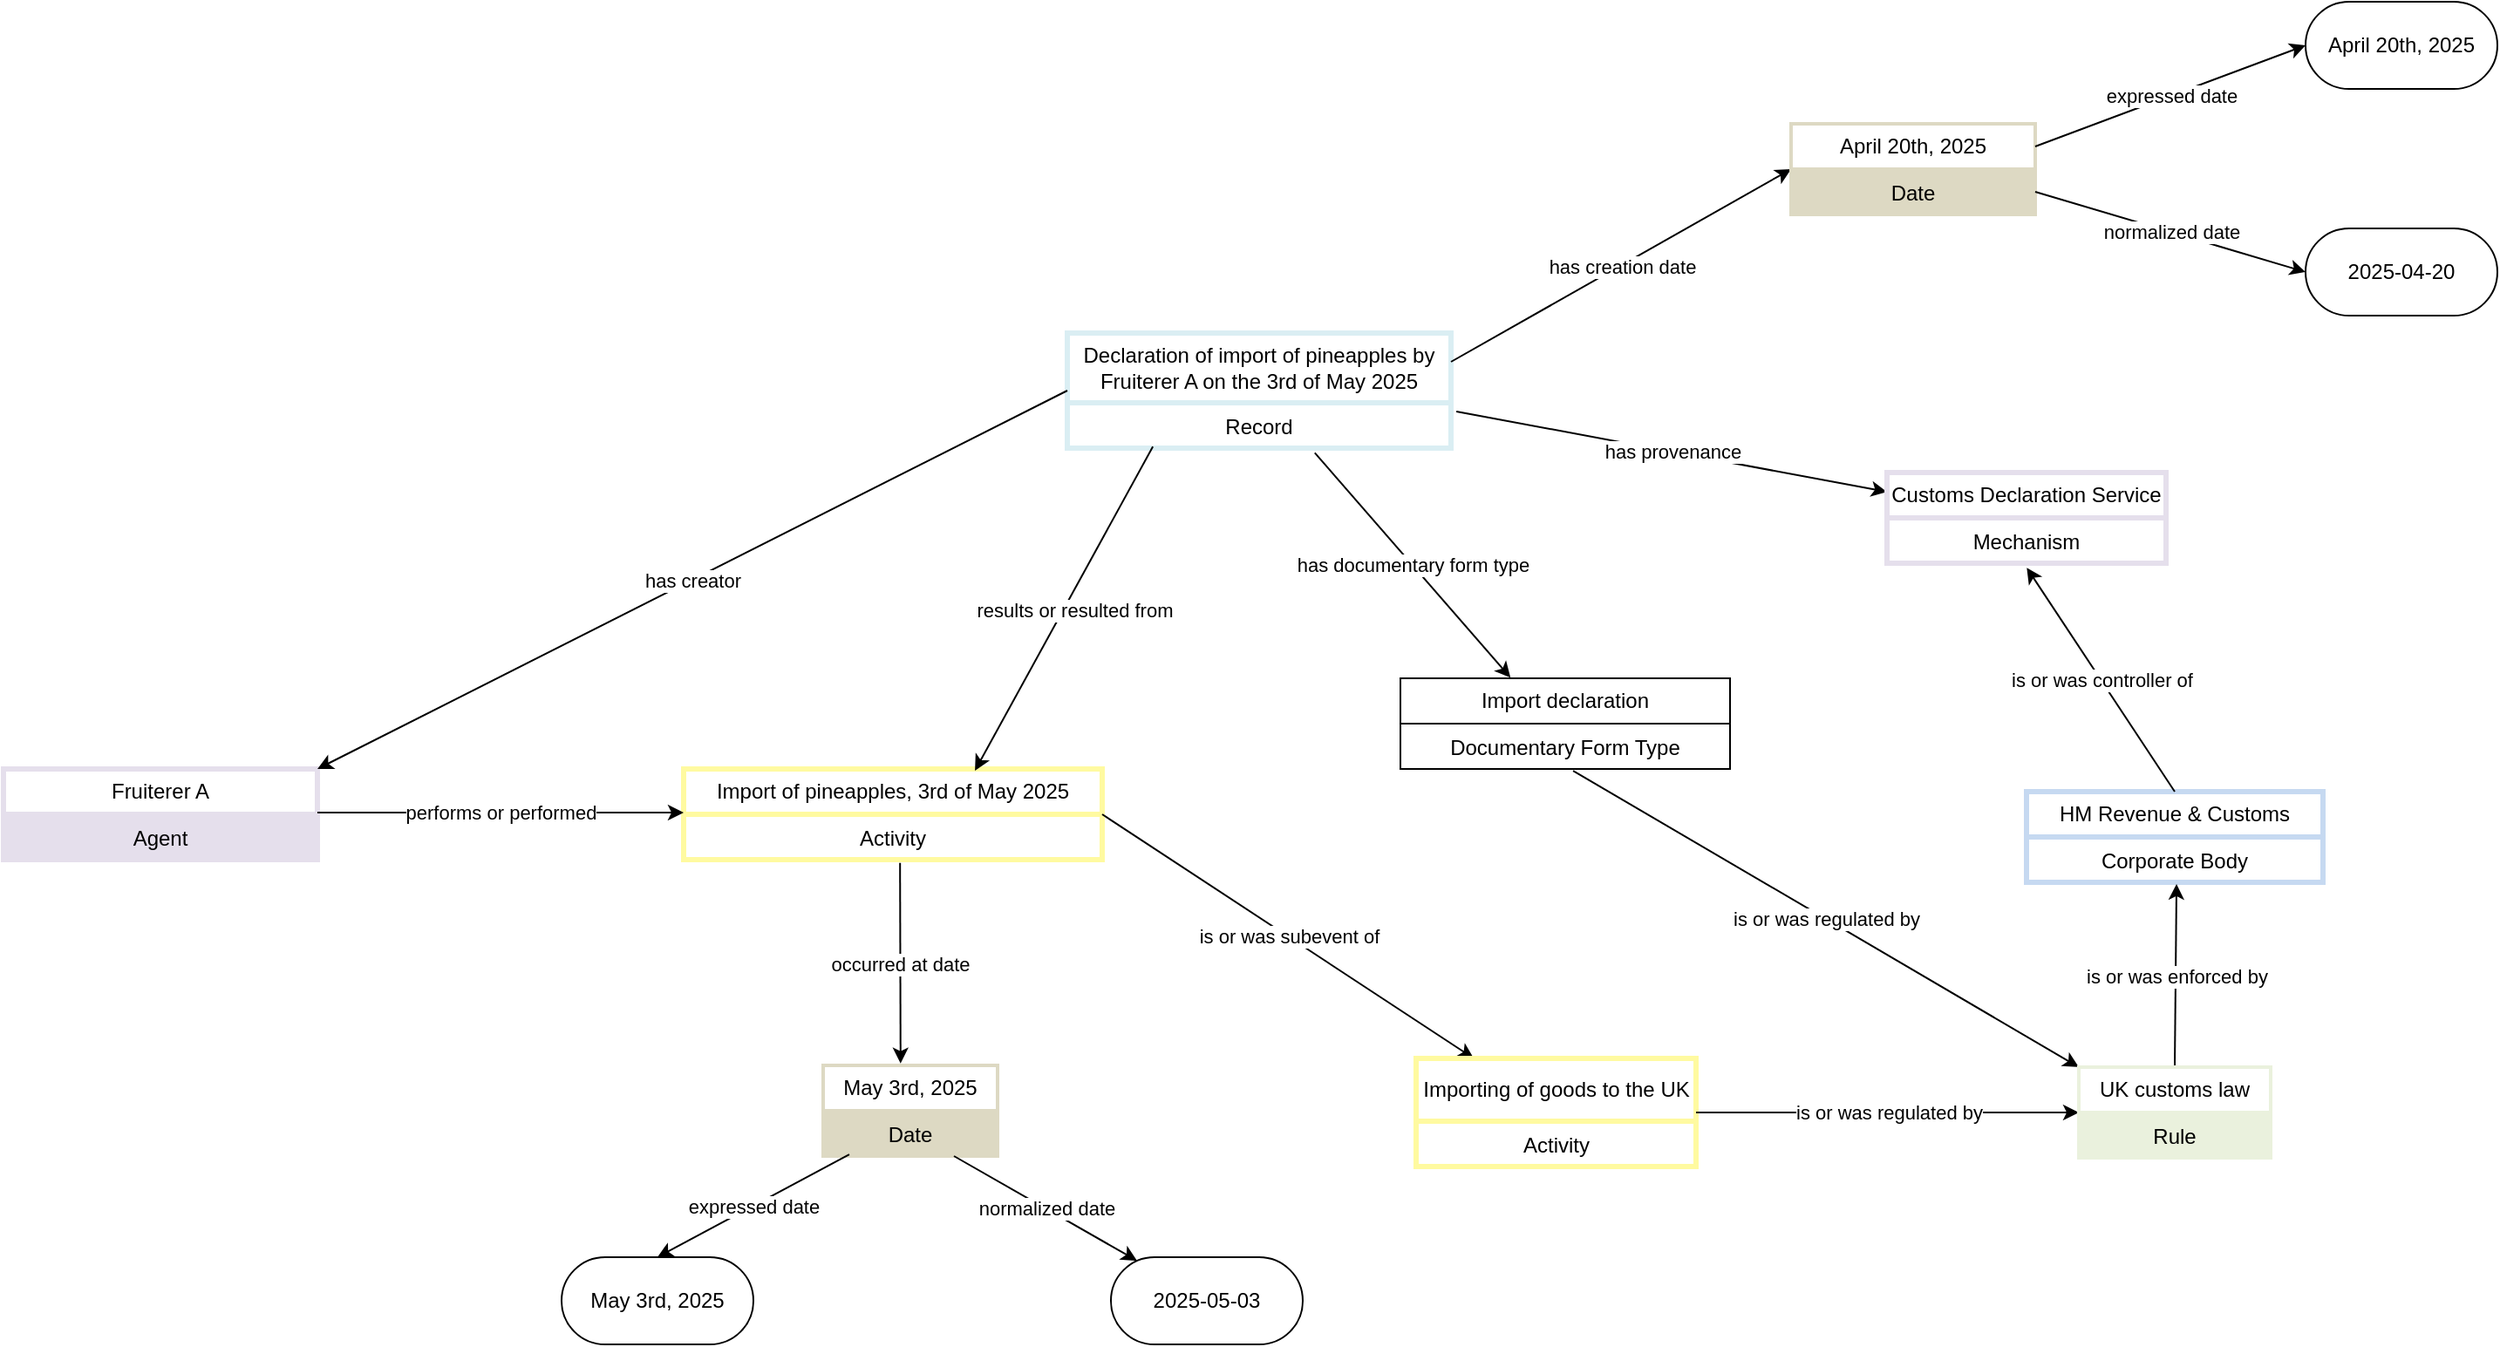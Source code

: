 <mxfile version="28.2.7">
  <diagram name="Page-1" id="gD_oswIPVhmendxxoWTu">
    <mxGraphModel dx="5705" dy="666" grid="1" gridSize="10" guides="1" tooltips="1" connect="1" arrows="1" fold="1" page="1" pageScale="1" pageWidth="4681" pageHeight="3300" math="0" shadow="0">
      <root>
        <mxCell id="0" />
        <mxCell id="1" parent="0" />
        <mxCell id="1KNnokjcpxOvImdohz6O-1" value="Declaration of import of pineapples by Fruiterer A on the 3rd of May 2025" style="swimlane;fontStyle=0;childLayout=stackLayout;horizontal=1;startSize=40;strokeColor=#DAEEF3;strokeWidth=3;fillColor=none;horizontalStack=0;resizeParent=1;resizeParentMax=0;resizeLast=0;collapsible=1;marginBottom=0;whiteSpace=wrap;html=1;" parent="1" vertex="1">
          <mxGeometry x="580" y="190" width="220" height="66" as="geometry" />
        </mxCell>
        <mxCell id="1KNnokjcpxOvImdohz6O-7" value="Record" style="text;strokeColor=#DAEEF3;strokeWidth=3;fillColor=none;align=center;verticalAlign=top;spacingLeft=4;spacingRight=4;overflow=hidden;rotatable=0;points=[[0,0.5],[1,0.5]];portConstraint=eastwest;whiteSpace=wrap;html=1;" parent="1KNnokjcpxOvImdohz6O-1" vertex="1">
          <mxGeometry y="40" width="220" height="26" as="geometry" />
        </mxCell>
        <mxCell id="1KNnokjcpxOvImdohz6O-3" value="Fruiterer A" style="swimlane;fontStyle=0;childLayout=stackLayout;horizontal=1;startSize=26;strokeColor=light-dark(#e5dfec, #27374c);strokeWidth=3;fillColor=none;horizontalStack=0;resizeParent=1;resizeParentMax=0;resizeLast=0;collapsible=1;marginBottom=0;whiteSpace=wrap;html=1;" parent="1" vertex="1">
          <mxGeometry x="-30" y="440" width="180" height="52" as="geometry" />
        </mxCell>
        <mxCell id="1KNnokjcpxOvImdohz6O-4" value="Agent" style="text;strokeColor=#E5DFEC;strokeWidth=3;fillColor=light-dark(#E5DFEC,#EDEDED);align=center;verticalAlign=top;spacingLeft=4;spacingRight=4;overflow=hidden;rotatable=0;points=[[0,0.5],[1,0.5]];portConstraint=eastwest;whiteSpace=wrap;html=1;" parent="1KNnokjcpxOvImdohz6O-3" vertex="1">
          <mxGeometry y="26" width="180" height="26" as="geometry" />
        </mxCell>
        <mxCell id="1KNnokjcpxOvImdohz6O-5" value="" style="endArrow=classic;html=1;rounded=0;entryX=1;entryY=0;entryDx=0;entryDy=0;exitX=0;exitY=0.5;exitDx=0;exitDy=0;" parent="1" source="1KNnokjcpxOvImdohz6O-1" target="1KNnokjcpxOvImdohz6O-3" edge="1">
          <mxGeometry relative="1" as="geometry">
            <mxPoint x="560" y="300" as="sourcePoint" />
            <mxPoint x="130" y="361" as="targetPoint" />
          </mxGeometry>
        </mxCell>
        <mxCell id="1KNnokjcpxOvImdohz6O-6" value="has creator" style="edgeLabel;resizable=0;html=1;;align=center;verticalAlign=middle;" parent="1KNnokjcpxOvImdohz6O-5" connectable="0" vertex="1">
          <mxGeometry relative="1" as="geometry" />
        </mxCell>
        <mxCell id="1KNnokjcpxOvImdohz6O-8" value="" style="endArrow=classic;html=1;rounded=0;exitX=1;exitY=0.25;exitDx=0;exitDy=0;entryX=0;entryY=0.5;entryDx=0;entryDy=0;" parent="1" source="1KNnokjcpxOvImdohz6O-1" target="1KNnokjcpxOvImdohz6O-10" edge="1">
          <mxGeometry relative="1" as="geometry">
            <mxPoint x="800" y="215.5" as="sourcePoint" />
            <mxPoint x="950" y="215.5" as="targetPoint" />
          </mxGeometry>
        </mxCell>
        <mxCell id="1KNnokjcpxOvImdohz6O-9" value="has creation date" style="edgeLabel;resizable=0;html=1;;align=center;verticalAlign=middle;" parent="1KNnokjcpxOvImdohz6O-8" connectable="0" vertex="1">
          <mxGeometry relative="1" as="geometry" />
        </mxCell>
        <mxCell id="1KNnokjcpxOvImdohz6O-10" value="April 20th, 2025" style="swimlane;fontStyle=0;childLayout=stackLayout;horizontal=1;startSize=26;strokeColor=#DDD9C3;strokeWidth=2;fillColor=none;horizontalStack=0;resizeParent=1;resizeParentMax=0;resizeLast=0;collapsible=1;marginBottom=0;whiteSpace=wrap;html=1;" parent="1" vertex="1">
          <mxGeometry x="995" y="70" width="140" height="52" as="geometry" />
        </mxCell>
        <mxCell id="1KNnokjcpxOvImdohz6O-11" value="Date" style="text;strokeColor=#DDD9C3;strokeWidth=2;fillColor=#DDD9C3;align=center;verticalAlign=top;spacingLeft=4;spacingRight=4;overflow=hidden;rotatable=0;points=[[0,0.5],[1,0.5]];portConstraint=eastwest;whiteSpace=wrap;html=1;" parent="1KNnokjcpxOvImdohz6O-10" vertex="1">
          <mxGeometry y="26" width="140" height="26" as="geometry" />
        </mxCell>
        <mxCell id="1KNnokjcpxOvImdohz6O-12" value="" style="endArrow=classic;html=1;rounded=0;exitX=1;exitY=0.75;exitDx=0;exitDy=0;entryX=0;entryY=0.5;entryDx=0;entryDy=0;" parent="1" source="1KNnokjcpxOvImdohz6O-10" target="1KNnokjcpxOvImdohz6O-14" edge="1">
          <mxGeometry relative="1" as="geometry">
            <mxPoint x="1155" y="95.5" as="sourcePoint" />
            <mxPoint x="1315" y="96" as="targetPoint" />
          </mxGeometry>
        </mxCell>
        <mxCell id="1KNnokjcpxOvImdohz6O-13" value="normalized date" style="edgeLabel;resizable=0;html=1;;align=center;verticalAlign=middle;" parent="1KNnokjcpxOvImdohz6O-12" connectable="0" vertex="1">
          <mxGeometry relative="1" as="geometry" />
        </mxCell>
        <mxCell id="1KNnokjcpxOvImdohz6O-14" value="2025-04-20" style="html=1;whiteSpace=wrap;rounded=1;arcSize=50;" parent="1" vertex="1">
          <mxGeometry x="1290" y="130" width="110" height="50" as="geometry" />
        </mxCell>
        <mxCell id="1KNnokjcpxOvImdohz6O-16" value="April 20th, 2025" style="html=1;whiteSpace=wrap;rounded=1;arcSize=50;" parent="1" vertex="1">
          <mxGeometry x="1290" width="110" height="50" as="geometry" />
        </mxCell>
        <mxCell id="1KNnokjcpxOvImdohz6O-17" value="" style="endArrow=classic;html=1;rounded=0;exitX=1;exitY=0.25;exitDx=0;exitDy=0;entryX=0;entryY=0.5;entryDx=0;entryDy=0;" parent="1" source="1KNnokjcpxOvImdohz6O-10" target="1KNnokjcpxOvImdohz6O-16" edge="1">
          <mxGeometry relative="1" as="geometry">
            <mxPoint x="1065.01" y="69.998" as="sourcePoint" />
            <mxPoint x="1065" y="11" as="targetPoint" />
          </mxGeometry>
        </mxCell>
        <mxCell id="1KNnokjcpxOvImdohz6O-18" value="expressed date" style="edgeLabel;resizable=0;html=1;;align=center;verticalAlign=middle;" parent="1KNnokjcpxOvImdohz6O-17" connectable="0" vertex="1">
          <mxGeometry relative="1" as="geometry" />
        </mxCell>
        <mxCell id="A35KRgC0kDwhK_vT6vw7-1" value="Import of pineapples, 3rd of May 2025" style="swimlane;fontStyle=0;childLayout=stackLayout;horizontal=1;startSize=26;strokeColor=#FFFAA0;strokeWidth=3;fillColor=none;horizontalStack=0;resizeParent=1;resizeParentMax=0;resizeLast=0;collapsible=1;marginBottom=0;whiteSpace=wrap;html=1;" parent="1" vertex="1">
          <mxGeometry x="360" y="440" width="240" height="52" as="geometry" />
        </mxCell>
        <mxCell id="A35KRgC0kDwhK_vT6vw7-2" value="Activity" style="text;strokeColor=#FFFAA0;strokeWidth=3;fillColor=#FFFFFF;align=center;verticalAlign=top;spacingLeft=4;spacingRight=4;overflow=hidden;rotatable=0;points=[[0,0.5],[1,0.5]];portConstraint=eastwest;whiteSpace=wrap;html=1;" parent="A35KRgC0kDwhK_vT6vw7-1" vertex="1">
          <mxGeometry y="26" width="240" height="26" as="geometry" />
        </mxCell>
        <mxCell id="A35KRgC0kDwhK_vT6vw7-3" value="" style="endArrow=classic;html=1;rounded=0;exitX=0.223;exitY=0.968;exitDx=0;exitDy=0;exitPerimeter=0;entryX=0.696;entryY=0.019;entryDx=0;entryDy=0;entryPerimeter=0;" parent="1" source="1KNnokjcpxOvImdohz6O-7" target="A35KRgC0kDwhK_vT6vw7-1" edge="1">
          <mxGeometry relative="1" as="geometry">
            <mxPoint x="450" y="480" as="sourcePoint" />
            <mxPoint x="280" y="480.0" as="targetPoint" />
          </mxGeometry>
        </mxCell>
        <mxCell id="A35KRgC0kDwhK_vT6vw7-4" value="results or resulted from" style="edgeLabel;resizable=0;html=1;;align=center;verticalAlign=middle;" parent="A35KRgC0kDwhK_vT6vw7-3" connectable="0" vertex="1">
          <mxGeometry relative="1" as="geometry">
            <mxPoint x="6" y="1" as="offset" />
          </mxGeometry>
        </mxCell>
        <mxCell id="A35KRgC0kDwhK_vT6vw7-5" value="" style="endArrow=classic;html=1;rounded=0;" parent="1" edge="1">
          <mxGeometry relative="1" as="geometry">
            <mxPoint x="150" y="465" as="sourcePoint" />
            <mxPoint x="360" y="465" as="targetPoint" />
          </mxGeometry>
        </mxCell>
        <mxCell id="A35KRgC0kDwhK_vT6vw7-6" value="performs or performed" style="edgeLabel;resizable=0;html=1;;align=center;verticalAlign=middle;" parent="A35KRgC0kDwhK_vT6vw7-5" connectable="0" vertex="1">
          <mxGeometry relative="1" as="geometry" />
        </mxCell>
        <mxCell id="Oi_SY7fMI8P8ZADdGXjG-1" value="" style="endArrow=classic;html=1;rounded=0;exitX=1.014;exitY=0.192;exitDx=0;exitDy=0;exitPerimeter=0;" parent="1" source="1KNnokjcpxOvImdohz6O-7" target="Oi_SY7fMI8P8ZADdGXjG-3" edge="1">
          <mxGeometry relative="1" as="geometry">
            <mxPoint x="270" y="200" as="sourcePoint" />
            <mxPoint x="350" y="160" as="targetPoint" />
          </mxGeometry>
        </mxCell>
        <mxCell id="Oi_SY7fMI8P8ZADdGXjG-2" value="has provenance" style="edgeLabel;resizable=0;html=1;;align=center;verticalAlign=middle;" parent="Oi_SY7fMI8P8ZADdGXjG-1" connectable="0" vertex="1">
          <mxGeometry relative="1" as="geometry" />
        </mxCell>
        <mxCell id="Oi_SY7fMI8P8ZADdGXjG-3" value="Customs Declaration Service" style="swimlane;fontStyle=0;childLayout=stackLayout;horizontal=1;startSize=26;strokeColor=#E5DFEC;strokeWidth=3;fillColor=none;horizontalStack=0;resizeParent=1;resizeParentMax=0;resizeLast=0;collapsible=1;marginBottom=0;whiteSpace=wrap;html=1;" parent="1" vertex="1">
          <mxGeometry x="1050" y="270" width="160" height="52" as="geometry" />
        </mxCell>
        <mxCell id="Oi_SY7fMI8P8ZADdGXjG-4" value="Mechanism" style="text;strokeColor=#E5DFEC;strokeWidth=3;fillColor=none;align=center;verticalAlign=top;spacingLeft=4;spacingRight=4;overflow=hidden;rotatable=0;points=[[0,0.5],[1,0.5]];portConstraint=eastwest;whiteSpace=wrap;html=1;" parent="Oi_SY7fMI8P8ZADdGXjG-3" vertex="1">
          <mxGeometry y="26" width="160" height="26" as="geometry" />
        </mxCell>
        <mxCell id="Oi_SY7fMI8P8ZADdGXjG-5" value="May 3rd, 2025" style="swimlane;fontStyle=0;childLayout=stackLayout;horizontal=1;startSize=26;strokeColor=#DDD9C3;strokeWidth=2;fillColor=none;horizontalStack=0;resizeParent=1;resizeParentMax=0;resizeLast=0;collapsible=1;marginBottom=0;whiteSpace=wrap;html=1;" parent="1" vertex="1">
          <mxGeometry x="440" y="610" width="100" height="52" as="geometry" />
        </mxCell>
        <mxCell id="Oi_SY7fMI8P8ZADdGXjG-6" value="Date" style="text;strokeColor=#DDD9C3;strokeWidth=2;fillColor=#DDD9C3;align=center;verticalAlign=top;spacingLeft=4;spacingRight=4;overflow=hidden;rotatable=0;points=[[0,0.5],[1,0.5]];portConstraint=eastwest;whiteSpace=wrap;html=1;" parent="Oi_SY7fMI8P8ZADdGXjG-5" vertex="1">
          <mxGeometry y="26" width="100" height="26" as="geometry" />
        </mxCell>
        <mxCell id="Oi_SY7fMI8P8ZADdGXjG-7" value="" style="endArrow=classic;html=1;rounded=0;exitX=0.517;exitY=1.071;exitDx=0;exitDy=0;entryX=0.444;entryY=-0.022;entryDx=0;entryDy=0;entryPerimeter=0;exitPerimeter=0;" parent="1" source="A35KRgC0kDwhK_vT6vw7-2" target="Oi_SY7fMI8P8ZADdGXjG-5" edge="1">
          <mxGeometry relative="1" as="geometry">
            <mxPoint x="500" y="550.0" as="sourcePoint" />
            <mxPoint x="660" y="550" as="targetPoint" />
          </mxGeometry>
        </mxCell>
        <mxCell id="Oi_SY7fMI8P8ZADdGXjG-8" value="occurred at date" style="edgeLabel;resizable=0;html=1;;align=center;verticalAlign=middle;" parent="Oi_SY7fMI8P8ZADdGXjG-7" connectable="0" vertex="1">
          <mxGeometry relative="1" as="geometry" />
        </mxCell>
        <mxCell id="Oi_SY7fMI8P8ZADdGXjG-11" value="" style="endArrow=classic;html=1;rounded=0;exitX=0.75;exitY=1;exitDx=0;exitDy=0;entryX=0.136;entryY=0.04;entryDx=0;entryDy=0;entryPerimeter=0;" parent="1" source="Oi_SY7fMI8P8ZADdGXjG-5" target="Oi_SY7fMI8P8ZADdGXjG-13" edge="1">
          <mxGeometry relative="1" as="geometry">
            <mxPoint x="520" y="680" as="sourcePoint" />
            <mxPoint x="670" y="740" as="targetPoint" />
          </mxGeometry>
        </mxCell>
        <mxCell id="Oi_SY7fMI8P8ZADdGXjG-12" value="normalized date" style="edgeLabel;resizable=0;html=1;;align=center;verticalAlign=middle;" parent="Oi_SY7fMI8P8ZADdGXjG-11" connectable="0" vertex="1">
          <mxGeometry relative="1" as="geometry" />
        </mxCell>
        <mxCell id="Oi_SY7fMI8P8ZADdGXjG-13" value="2025-05-03" style="html=1;whiteSpace=wrap;rounded=1;arcSize=50;" parent="1" vertex="1">
          <mxGeometry x="605" y="720" width="110" height="50" as="geometry" />
        </mxCell>
        <mxCell id="Oi_SY7fMI8P8ZADdGXjG-14" value="" style="endArrow=classic;html=1;rounded=0;exitX=0.15;exitY=0.962;exitDx=0;exitDy=0;exitPerimeter=0;entryX=0.5;entryY=0;entryDx=0;entryDy=0;" parent="1" source="Oi_SY7fMI8P8ZADdGXjG-6" target="Oi_SY7fMI8P8ZADdGXjG-16" edge="1">
          <mxGeometry relative="1" as="geometry">
            <mxPoint x="450" y="670" as="sourcePoint" />
            <mxPoint x="370" y="730" as="targetPoint" />
          </mxGeometry>
        </mxCell>
        <mxCell id="Oi_SY7fMI8P8ZADdGXjG-15" value="expressed date" style="edgeLabel;resizable=0;html=1;;align=center;verticalAlign=middle;" parent="Oi_SY7fMI8P8ZADdGXjG-14" connectable="0" vertex="1">
          <mxGeometry relative="1" as="geometry" />
        </mxCell>
        <mxCell id="Oi_SY7fMI8P8ZADdGXjG-16" value="May 3rd, 2025" style="html=1;whiteSpace=wrap;rounded=1;arcSize=50;" parent="1" vertex="1">
          <mxGeometry x="290" y="720" width="110" height="50" as="geometry" />
        </mxCell>
        <mxCell id="Oi_SY7fMI8P8ZADdGXjG-17" value="" style="endArrow=classic;html=1;rounded=0;exitX=1;exitY=0.5;exitDx=0;exitDy=0;" parent="1" source="A35KRgC0kDwhK_vT6vw7-1" target="Oi_SY7fMI8P8ZADdGXjG-19" edge="1">
          <mxGeometry relative="1" as="geometry">
            <mxPoint x="715" y="500" as="sourcePoint" />
            <mxPoint x="800" y="590" as="targetPoint" />
          </mxGeometry>
        </mxCell>
        <mxCell id="Oi_SY7fMI8P8ZADdGXjG-18" value="is or was subevent of" style="edgeLabel;resizable=0;html=1;;align=center;verticalAlign=middle;" parent="Oi_SY7fMI8P8ZADdGXjG-17" connectable="0" vertex="1">
          <mxGeometry relative="1" as="geometry" />
        </mxCell>
        <mxCell id="Oi_SY7fMI8P8ZADdGXjG-19" value="Importing of goods to the UK" style="swimlane;fontStyle=0;childLayout=stackLayout;horizontal=1;startSize=36;strokeColor=#FFFAA0;strokeWidth=3;fillColor=none;horizontalStack=0;resizeParent=1;resizeParentMax=0;resizeLast=0;collapsible=1;marginBottom=0;whiteSpace=wrap;html=1;" parent="1" vertex="1">
          <mxGeometry x="780" y="606" width="160.5" height="62" as="geometry" />
        </mxCell>
        <mxCell id="Oi_SY7fMI8P8ZADdGXjG-20" value="Activity" style="text;strokeColor=#FFFAA0;strokeWidth=3;fillColor=none;align=center;verticalAlign=top;spacingLeft=4;spacingRight=4;overflow=hidden;rotatable=0;points=[[0,0.5],[1,0.5]];portConstraint=eastwest;whiteSpace=wrap;html=1;" parent="Oi_SY7fMI8P8ZADdGXjG-19" vertex="1">
          <mxGeometry y="36" width="160.5" height="26" as="geometry" />
        </mxCell>
        <mxCell id="Oi_SY7fMI8P8ZADdGXjG-26" value="Import declaration" style="swimlane;fontStyle=0;childLayout=stackLayout;horizontal=1;startSize=26;fillColor=none;horizontalStack=0;resizeParent=1;resizeParentMax=0;resizeLast=0;collapsible=1;marginBottom=0;whiteSpace=wrap;html=1;" parent="1" vertex="1">
          <mxGeometry x="771" y="388" width="189" height="52" as="geometry">
            <mxRectangle x="981" y="570" width="50" height="40" as="alternateBounds" />
          </mxGeometry>
        </mxCell>
        <mxCell id="Oi_SY7fMI8P8ZADdGXjG-27" value="Documentary Form Type&lt;div&gt;&lt;br&gt;&lt;/div&gt;" style="text;strokeColor=none;fillColor=none;align=center;verticalAlign=top;spacingLeft=4;spacingRight=4;overflow=hidden;rotatable=0;points=[[0,0.5],[1,0.5]];portConstraint=eastwest;whiteSpace=wrap;html=1;" parent="Oi_SY7fMI8P8ZADdGXjG-26" vertex="1">
          <mxGeometry y="26" width="189" height="26" as="geometry" />
        </mxCell>
        <mxCell id="Oi_SY7fMI8P8ZADdGXjG-29" value="" style="endArrow=classic;html=1;rounded=0;exitX=0.645;exitY=1.104;exitDx=0;exitDy=0;exitPerimeter=0;entryX=0.334;entryY=-0.007;entryDx=0;entryDy=0;entryPerimeter=0;" parent="1" source="1KNnokjcpxOvImdohz6O-7" target="Oi_SY7fMI8P8ZADdGXjG-26" edge="1">
          <mxGeometry relative="1" as="geometry">
            <mxPoint x="520" y="400" as="sourcePoint" />
            <mxPoint x="750" y="400" as="targetPoint" />
          </mxGeometry>
        </mxCell>
        <mxCell id="Oi_SY7fMI8P8ZADdGXjG-30" value="has documentary form type" style="edgeLabel;resizable=0;html=1;;align=center;verticalAlign=middle;" parent="Oi_SY7fMI8P8ZADdGXjG-29" connectable="0" vertex="1">
          <mxGeometry relative="1" as="geometry" />
        </mxCell>
        <mxCell id="Oi_SY7fMI8P8ZADdGXjG-31" value="HM Revenue &amp;amp; Customs" style="swimlane;fontStyle=0;childLayout=stackLayout;horizontal=1;startSize=26;strokeColor=#C6D9F1;strokeWidth=3;fillColor=none;horizontalStack=0;resizeParent=1;resizeParentMax=0;resizeLast=0;collapsible=1;marginBottom=0;whiteSpace=wrap;html=1;" parent="1" vertex="1">
          <mxGeometry x="1130" y="453" width="170" height="52" as="geometry" />
        </mxCell>
        <mxCell id="Oi_SY7fMI8P8ZADdGXjG-32" value="Corporate Body" style="text;strokeColor=#C6D9F1;strokeWidth=3;fillColor=none;align=center;verticalAlign=top;spacingLeft=4;spacingRight=4;overflow=hidden;rotatable=0;points=[[0,0.5],[1,0.5]];portConstraint=eastwest;whiteSpace=wrap;html=1;" parent="Oi_SY7fMI8P8ZADdGXjG-31" vertex="1">
          <mxGeometry y="26" width="170" height="26" as="geometry" />
        </mxCell>
        <mxCell id="Oi_SY7fMI8P8ZADdGXjG-33" value="" style="endArrow=classic;html=1;rounded=0;exitX=0.524;exitY=1.041;exitDx=0;exitDy=0;exitPerimeter=0;entryX=0;entryY=0;entryDx=0;entryDy=0;" parent="1" source="Oi_SY7fMI8P8ZADdGXjG-27" target="Oi_SY7fMI8P8ZADdGXjG-46" edge="1">
          <mxGeometry relative="1" as="geometry">
            <mxPoint x="890" y="470" as="sourcePoint" />
            <mxPoint x="1070" y="505.41" as="targetPoint" />
          </mxGeometry>
        </mxCell>
        <mxCell id="Oi_SY7fMI8P8ZADdGXjG-34" value="is or was regulated by" style="edgeLabel;resizable=0;html=1;;align=center;verticalAlign=middle;" parent="Oi_SY7fMI8P8ZADdGXjG-33" connectable="0" vertex="1">
          <mxGeometry relative="1" as="geometry" />
        </mxCell>
        <mxCell id="Oi_SY7fMI8P8ZADdGXjG-35" value="" style="endArrow=classic;html=1;rounded=0;exitX=1;exitY=0.5;exitDx=0;exitDy=0;entryX=0;entryY=0.5;entryDx=0;entryDy=0;" parent="1" source="Oi_SY7fMI8P8ZADdGXjG-19" target="Oi_SY7fMI8P8ZADdGXjG-46" edge="1">
          <mxGeometry relative="1" as="geometry">
            <mxPoint x="1117" y="708" as="sourcePoint" />
            <mxPoint x="860" y="640" as="targetPoint" />
          </mxGeometry>
        </mxCell>
        <mxCell id="Oi_SY7fMI8P8ZADdGXjG-36" value="is or was regulated by" style="edgeLabel;resizable=0;html=1;;align=center;verticalAlign=middle;" parent="Oi_SY7fMI8P8ZADdGXjG-35" connectable="0" vertex="1">
          <mxGeometry relative="1" as="geometry" />
        </mxCell>
        <mxCell id="Oi_SY7fMI8P8ZADdGXjG-37" value="" style="endArrow=classic;html=1;rounded=0;entryX=0.501;entryY=1.1;entryDx=0;entryDy=0;entryPerimeter=0;exitX=0.5;exitY=0;exitDx=0;exitDy=0;" parent="1" source="Oi_SY7fMI8P8ZADdGXjG-31" target="Oi_SY7fMI8P8ZADdGXjG-4" edge="1">
          <mxGeometry relative="1" as="geometry">
            <mxPoint x="1050" y="413.41" as="sourcePoint" />
            <mxPoint x="1230" y="413.41" as="targetPoint" />
          </mxGeometry>
        </mxCell>
        <mxCell id="Oi_SY7fMI8P8ZADdGXjG-38" value="is or was controller of" style="edgeLabel;resizable=0;html=1;;align=center;verticalAlign=middle;" parent="Oi_SY7fMI8P8ZADdGXjG-37" connectable="0" vertex="1">
          <mxGeometry relative="1" as="geometry" />
        </mxCell>
        <mxCell id="Oi_SY7fMI8P8ZADdGXjG-44" value="" style="endArrow=classic;html=1;rounded=0;exitX=0.5;exitY=0;exitDx=0;exitDy=0;entryX=0.506;entryY=1.038;entryDx=0;entryDy=0;entryPerimeter=0;" parent="1" source="Oi_SY7fMI8P8ZADdGXjG-46" target="Oi_SY7fMI8P8ZADdGXjG-32" edge="1">
          <mxGeometry relative="1" as="geometry">
            <mxPoint x="1215" y="590" as="sourcePoint" />
            <mxPoint x="960" y="530" as="targetPoint" />
          </mxGeometry>
        </mxCell>
        <mxCell id="Oi_SY7fMI8P8ZADdGXjG-45" value="is or was enforced by" style="edgeLabel;resizable=0;html=1;;align=center;verticalAlign=middle;" parent="Oi_SY7fMI8P8ZADdGXjG-44" connectable="0" vertex="1">
          <mxGeometry relative="1" as="geometry" />
        </mxCell>
        <mxCell id="Oi_SY7fMI8P8ZADdGXjG-46" value="UK customs law" style="swimlane;fontStyle=0;childLayout=stackLayout;horizontal=1;startSize=26;strokeColor=#EAF1DD;strokeWidth=2;fillColor=none;horizontalStack=0;resizeParent=1;resizeParentMax=0;resizeLast=0;collapsible=1;marginBottom=0;whiteSpace=wrap;html=1;" parent="1" vertex="1">
          <mxGeometry x="1160" y="611" width="110" height="52" as="geometry" />
        </mxCell>
        <mxCell id="Oi_SY7fMI8P8ZADdGXjG-47" value="Rule&lt;div&gt;&lt;br&gt;&lt;/div&gt;" style="text;strokeColor=#EAF1DD;strokeWidth=2;fillColor=#EAF1DD;align=center;verticalAlign=top;spacingLeft=4;spacingRight=4;overflow=hidden;rotatable=0;points=[[0,0.5],[1,0.5]];portConstraint=eastwest;whiteSpace=wrap;html=1;" parent="Oi_SY7fMI8P8ZADdGXjG-46" vertex="1">
          <mxGeometry y="26" width="110" height="26" as="geometry" />
        </mxCell>
      </root>
    </mxGraphModel>
  </diagram>
</mxfile>
